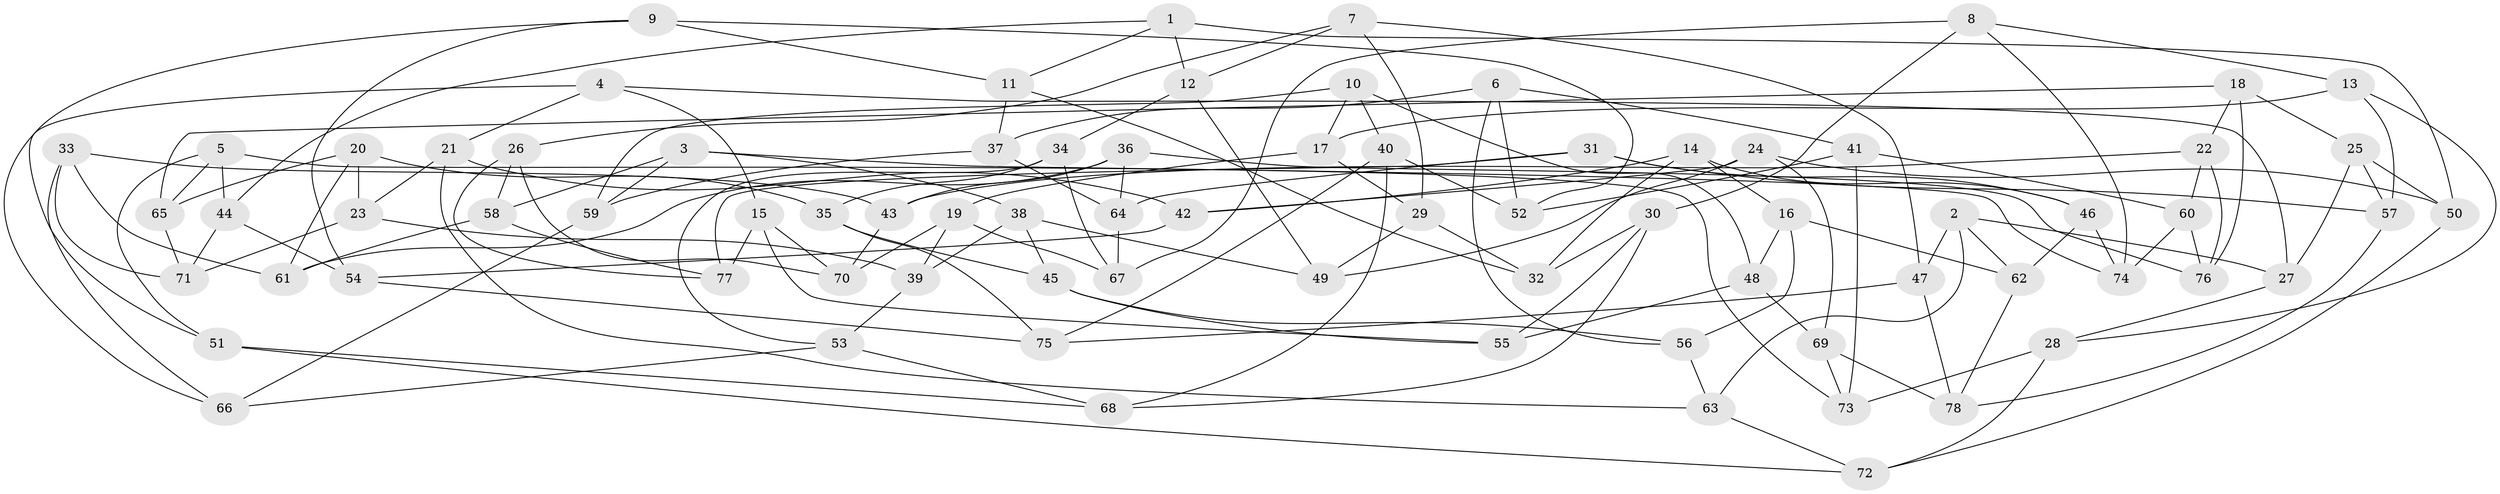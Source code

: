 // coarse degree distribution, {4: 0.30434782608695654, 6: 0.6086956521739131, 5: 0.08695652173913043}
// Generated by graph-tools (version 1.1) at 2025/24/03/03/25 07:24:30]
// undirected, 78 vertices, 156 edges
graph export_dot {
graph [start="1"]
  node [color=gray90,style=filled];
  1;
  2;
  3;
  4;
  5;
  6;
  7;
  8;
  9;
  10;
  11;
  12;
  13;
  14;
  15;
  16;
  17;
  18;
  19;
  20;
  21;
  22;
  23;
  24;
  25;
  26;
  27;
  28;
  29;
  30;
  31;
  32;
  33;
  34;
  35;
  36;
  37;
  38;
  39;
  40;
  41;
  42;
  43;
  44;
  45;
  46;
  47;
  48;
  49;
  50;
  51;
  52;
  53;
  54;
  55;
  56;
  57;
  58;
  59;
  60;
  61;
  62;
  63;
  64;
  65;
  66;
  67;
  68;
  69;
  70;
  71;
  72;
  73;
  74;
  75;
  76;
  77;
  78;
  1 -- 44;
  1 -- 11;
  1 -- 50;
  1 -- 12;
  2 -- 47;
  2 -- 27;
  2 -- 63;
  2 -- 62;
  3 -- 58;
  3 -- 74;
  3 -- 59;
  3 -- 38;
  4 -- 27;
  4 -- 15;
  4 -- 66;
  4 -- 21;
  5 -- 44;
  5 -- 65;
  5 -- 73;
  5 -- 51;
  6 -- 52;
  6 -- 37;
  6 -- 41;
  6 -- 56;
  7 -- 47;
  7 -- 29;
  7 -- 12;
  7 -- 26;
  8 -- 67;
  8 -- 30;
  8 -- 74;
  8 -- 13;
  9 -- 51;
  9 -- 52;
  9 -- 54;
  9 -- 11;
  10 -- 17;
  10 -- 40;
  10 -- 48;
  10 -- 59;
  11 -- 37;
  11 -- 32;
  12 -- 49;
  12 -- 34;
  13 -- 57;
  13 -- 17;
  13 -- 28;
  14 -- 42;
  14 -- 32;
  14 -- 46;
  14 -- 16;
  15 -- 77;
  15 -- 55;
  15 -- 70;
  16 -- 56;
  16 -- 48;
  16 -- 62;
  17 -- 19;
  17 -- 29;
  18 -- 25;
  18 -- 65;
  18 -- 22;
  18 -- 76;
  19 -- 70;
  19 -- 67;
  19 -- 39;
  20 -- 35;
  20 -- 23;
  20 -- 65;
  20 -- 61;
  21 -- 63;
  21 -- 42;
  21 -- 23;
  22 -- 43;
  22 -- 76;
  22 -- 60;
  23 -- 71;
  23 -- 39;
  24 -- 42;
  24 -- 49;
  24 -- 69;
  24 -- 50;
  25 -- 27;
  25 -- 57;
  25 -- 50;
  26 -- 77;
  26 -- 58;
  26 -- 70;
  27 -- 28;
  28 -- 72;
  28 -- 73;
  29 -- 32;
  29 -- 49;
  30 -- 68;
  30 -- 55;
  30 -- 32;
  31 -- 46;
  31 -- 77;
  31 -- 64;
  31 -- 57;
  33 -- 61;
  33 -- 66;
  33 -- 43;
  33 -- 71;
  34 -- 35;
  34 -- 67;
  34 -- 53;
  35 -- 45;
  35 -- 75;
  36 -- 76;
  36 -- 64;
  36 -- 61;
  36 -- 43;
  37 -- 64;
  37 -- 59;
  38 -- 45;
  38 -- 39;
  38 -- 49;
  39 -- 53;
  40 -- 52;
  40 -- 68;
  40 -- 75;
  41 -- 60;
  41 -- 73;
  41 -- 52;
  42 -- 54;
  43 -- 70;
  44 -- 71;
  44 -- 54;
  45 -- 55;
  45 -- 56;
  46 -- 74;
  46 -- 62;
  47 -- 75;
  47 -- 78;
  48 -- 55;
  48 -- 69;
  50 -- 72;
  51 -- 68;
  51 -- 72;
  53 -- 68;
  53 -- 66;
  54 -- 75;
  56 -- 63;
  57 -- 78;
  58 -- 61;
  58 -- 77;
  59 -- 66;
  60 -- 74;
  60 -- 76;
  62 -- 78;
  63 -- 72;
  64 -- 67;
  65 -- 71;
  69 -- 78;
  69 -- 73;
}
